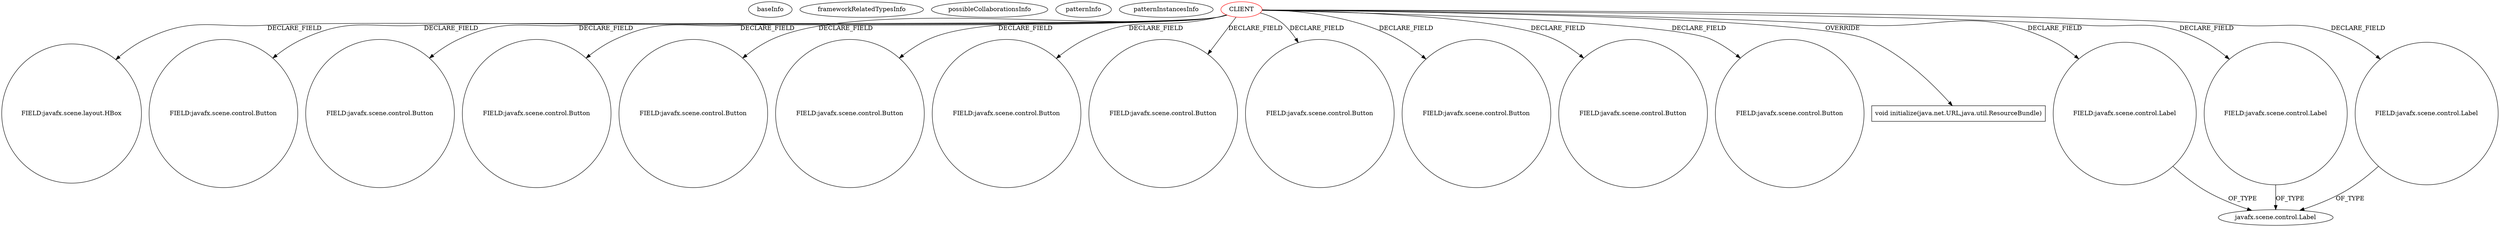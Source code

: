 digraph {
baseInfo[graphId=1274,category="pattern",isAnonymous=false,possibleRelation=false]
frameworkRelatedTypesInfo[]
possibleCollaborationsInfo[]
patternInfo[frequency=2.0,patternRootClient=0]
patternInstancesInfo[0="hock323-eventManager~/hock323-eventManager/EventManager-master/src/eventManager/controller/pokerTournament/TournamentController.java~TournamentController~3009",1="RomeoGolf-BC~/RomeoGolf-BC/BC-master/src/romeogolf/bc/MainController.java~MainController~1142"]
52[label="FIELD:javafx.scene.layout.HBox",vertexType="FIELD_DECLARATION",isFrameworkType=false,shape=circle]
0[label="CLIENT",vertexType="ROOT_CLIENT_CLASS_DECLARATION",isFrameworkType=false,color=red]
8[label="FIELD:javafx.scene.control.Button",vertexType="FIELD_DECLARATION",isFrameworkType=false,shape=circle]
10[label="FIELD:javafx.scene.control.Button",vertexType="FIELD_DECLARATION",isFrameworkType=false,shape=circle]
6[label="FIELD:javafx.scene.control.Button",vertexType="FIELD_DECLARATION",isFrameworkType=false,shape=circle]
34[label="FIELD:javafx.scene.control.Button",vertexType="FIELD_DECLARATION",isFrameworkType=false,shape=circle]
32[label="FIELD:javafx.scene.control.Button",vertexType="FIELD_DECLARATION",isFrameworkType=false,shape=circle]
14[label="FIELD:javafx.scene.control.Button",vertexType="FIELD_DECLARATION",isFrameworkType=false,shape=circle]
16[label="FIELD:javafx.scene.control.Button",vertexType="FIELD_DECLARATION",isFrameworkType=false,shape=circle]
20[label="FIELD:javafx.scene.control.Button",vertexType="FIELD_DECLARATION",isFrameworkType=false,shape=circle]
28[label="FIELD:javafx.scene.control.Button",vertexType="FIELD_DECLARATION",isFrameworkType=false,shape=circle]
18[label="FIELD:javafx.scene.control.Button",vertexType="FIELD_DECLARATION",isFrameworkType=false,shape=circle]
12[label="FIELD:javafx.scene.control.Button",vertexType="FIELD_DECLARATION",isFrameworkType=false,shape=circle]
90[label="void initialize(java.net.URL,java.util.ResourceBundle)",vertexType="OVERRIDING_METHOD_DECLARATION",isFrameworkType=false,shape=box]
36[label="FIELD:javafx.scene.control.Label",vertexType="FIELD_DECLARATION",isFrameworkType=false,shape=circle]
37[label="javafx.scene.control.Label",vertexType="FRAMEWORK_CLASS_TYPE",isFrameworkType=false]
42[label="FIELD:javafx.scene.control.Label",vertexType="FIELD_DECLARATION",isFrameworkType=false,shape=circle]
54[label="FIELD:javafx.scene.control.Label",vertexType="FIELD_DECLARATION",isFrameworkType=false,shape=circle]
0->18[label="DECLARE_FIELD"]
0->28[label="DECLARE_FIELD"]
0->8[label="DECLARE_FIELD"]
0->10[label="DECLARE_FIELD"]
0->16[label="DECLARE_FIELD"]
0->42[label="DECLARE_FIELD"]
0->90[label="OVERRIDE"]
0->12[label="DECLARE_FIELD"]
36->37[label="OF_TYPE"]
0->36[label="DECLARE_FIELD"]
0->6[label="DECLARE_FIELD"]
42->37[label="OF_TYPE"]
54->37[label="OF_TYPE"]
0->34[label="DECLARE_FIELD"]
0->14[label="DECLARE_FIELD"]
0->52[label="DECLARE_FIELD"]
0->20[label="DECLARE_FIELD"]
0->32[label="DECLARE_FIELD"]
0->54[label="DECLARE_FIELD"]
}
